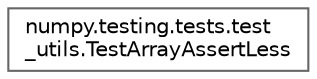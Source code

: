 digraph "Graphical Class Hierarchy"
{
 // LATEX_PDF_SIZE
  bgcolor="transparent";
  edge [fontname=Helvetica,fontsize=10,labelfontname=Helvetica,labelfontsize=10];
  node [fontname=Helvetica,fontsize=10,shape=box,height=0.2,width=0.4];
  rankdir="LR";
  Node0 [id="Node000000",label="numpy.testing.tests.test\l_utils.TestArrayAssertLess",height=0.2,width=0.4,color="grey40", fillcolor="white", style="filled",URL="$dc/dc0/classnumpy_1_1testing_1_1tests_1_1test__utils_1_1TestArrayAssertLess.html",tooltip=" "];
}
